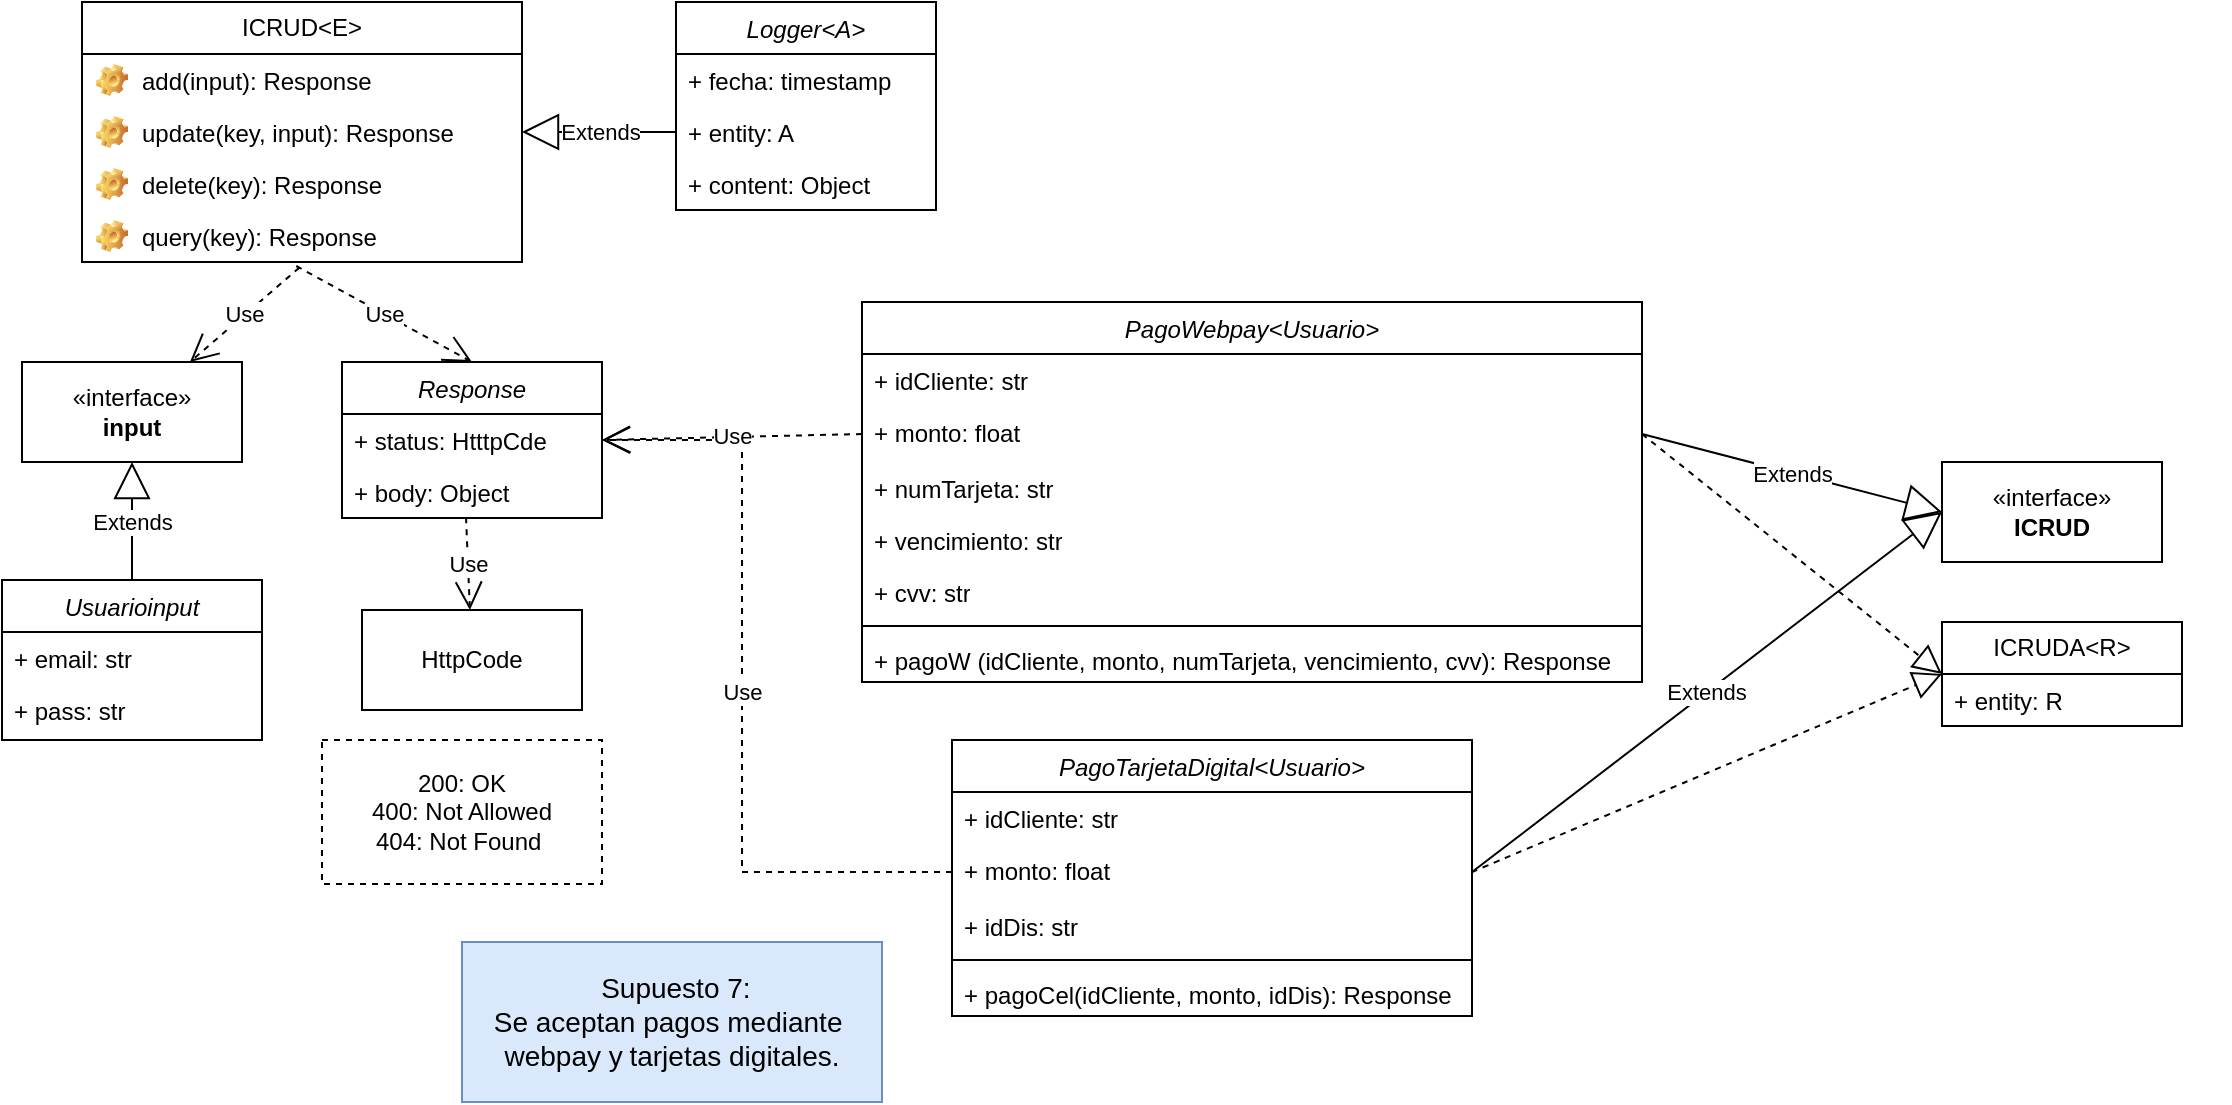<mxfile version="28.2.7">
  <diagram id="C5RBs43oDa-KdzZeNtuy" name="Page-1">
    <mxGraphModel dx="1356" dy="698" grid="1" gridSize="10" guides="1" tooltips="1" connect="1" arrows="1" fold="1" page="1" pageScale="1" pageWidth="827" pageHeight="1169" math="0" shadow="0">
      <root>
        <mxCell id="WIyWlLk6GJQsqaUBKTNV-0" />
        <mxCell id="WIyWlLk6GJQsqaUBKTNV-1" parent="WIyWlLk6GJQsqaUBKTNV-0" />
        <mxCell id="emOdoEsjV926fwIJ54Cw-0" value="PagoTarjetaDigital&lt;Usuario&gt;" style="swimlane;fontStyle=2;align=center;verticalAlign=top;childLayout=stackLayout;horizontal=1;startSize=26;horizontalStack=0;resizeParent=1;resizeLast=0;collapsible=1;marginBottom=0;rounded=0;shadow=0;strokeWidth=1;" vertex="1" parent="WIyWlLk6GJQsqaUBKTNV-1">
          <mxGeometry x="775" y="549" width="260" height="138" as="geometry">
            <mxRectangle x="230" y="140" width="160" height="26" as="alternateBounds" />
          </mxGeometry>
        </mxCell>
        <mxCell id="emOdoEsjV926fwIJ54Cw-1" value="+ idCliente: str" style="text;strokeColor=none;fillColor=none;align=left;verticalAlign=top;spacingLeft=4;spacingRight=4;overflow=hidden;rotatable=0;points=[[0,0.5],[1,0.5]];portConstraint=eastwest;whiteSpace=wrap;html=1;" vertex="1" parent="emOdoEsjV926fwIJ54Cw-0">
          <mxGeometry y="26" width="260" height="26" as="geometry" />
        </mxCell>
        <mxCell id="emOdoEsjV926fwIJ54Cw-2" value="+ monto: float" style="text;strokeColor=none;fillColor=none;align=left;verticalAlign=top;spacingLeft=4;spacingRight=4;overflow=hidden;rotatable=0;points=[[0,0.5],[1,0.5]];portConstraint=eastwest;whiteSpace=wrap;html=1;" vertex="1" parent="emOdoEsjV926fwIJ54Cw-0">
          <mxGeometry y="52" width="260" height="28" as="geometry" />
        </mxCell>
        <mxCell id="emOdoEsjV926fwIJ54Cw-52" value="+ idDis: str" style="text;strokeColor=none;fillColor=none;align=left;verticalAlign=top;spacingLeft=4;spacingRight=4;overflow=hidden;rotatable=0;points=[[0,0.5],[1,0.5]];portConstraint=eastwest;whiteSpace=wrap;html=1;" vertex="1" parent="emOdoEsjV926fwIJ54Cw-0">
          <mxGeometry y="80" width="260" height="26" as="geometry" />
        </mxCell>
        <mxCell id="emOdoEsjV926fwIJ54Cw-3" value="" style="line;html=1;strokeWidth=1;align=left;verticalAlign=middle;spacingTop=-1;spacingLeft=3;spacingRight=3;rotatable=0;labelPosition=right;points=[];portConstraint=eastwest;" vertex="1" parent="emOdoEsjV926fwIJ54Cw-0">
          <mxGeometry y="106" width="260" height="8" as="geometry" />
        </mxCell>
        <mxCell id="emOdoEsjV926fwIJ54Cw-4" value="+ pagoCel(idCliente, monto, idDis): Response" style="text;strokeColor=none;fillColor=none;align=left;verticalAlign=top;spacingLeft=4;spacingRight=4;overflow=hidden;rotatable=0;points=[[0,0.5],[1,0.5]];portConstraint=eastwest;whiteSpace=wrap;html=1;" vertex="1" parent="emOdoEsjV926fwIJ54Cw-0">
          <mxGeometry y="114" width="260" height="24" as="geometry" />
        </mxCell>
        <mxCell id="emOdoEsjV926fwIJ54Cw-5" value="ICRUD&amp;lt;E&amp;gt;" style="swimlane;fontStyle=0;childLayout=stackLayout;horizontal=1;startSize=26;fillColor=none;horizontalStack=0;resizeParent=1;resizeParentMax=0;resizeLast=0;collapsible=1;marginBottom=0;whiteSpace=wrap;html=1;" vertex="1" parent="WIyWlLk6GJQsqaUBKTNV-1">
          <mxGeometry x="340" y="180" width="220" height="130" as="geometry" />
        </mxCell>
        <mxCell id="emOdoEsjV926fwIJ54Cw-6" value="add(input): Response" style="label;fontStyle=0;strokeColor=none;fillColor=none;align=left;verticalAlign=top;overflow=hidden;spacingLeft=28;spacingRight=4;rotatable=0;points=[[0,0.5],[1,0.5]];portConstraint=eastwest;imageWidth=16;imageHeight=16;whiteSpace=wrap;html=1;image=img/clipart/Gear_128x128.png" vertex="1" parent="emOdoEsjV926fwIJ54Cw-5">
          <mxGeometry y="26" width="220" height="26" as="geometry" />
        </mxCell>
        <mxCell id="emOdoEsjV926fwIJ54Cw-7" value="update(key, input): Response" style="label;fontStyle=0;strokeColor=none;fillColor=none;align=left;verticalAlign=top;overflow=hidden;spacingLeft=28;spacingRight=4;rotatable=0;points=[[0,0.5],[1,0.5]];portConstraint=eastwest;imageWidth=16;imageHeight=16;whiteSpace=wrap;html=1;image=img/clipart/Gear_128x128.png" vertex="1" parent="emOdoEsjV926fwIJ54Cw-5">
          <mxGeometry y="52" width="220" height="26" as="geometry" />
        </mxCell>
        <mxCell id="emOdoEsjV926fwIJ54Cw-8" value="delete(key): Response" style="label;fontStyle=0;strokeColor=none;fillColor=none;align=left;verticalAlign=top;overflow=hidden;spacingLeft=28;spacingRight=4;rotatable=0;points=[[0,0.5],[1,0.5]];portConstraint=eastwest;imageWidth=16;imageHeight=16;whiteSpace=wrap;html=1;image=img/clipart/Gear_128x128.png" vertex="1" parent="emOdoEsjV926fwIJ54Cw-5">
          <mxGeometry y="78" width="220" height="26" as="geometry" />
        </mxCell>
        <mxCell id="emOdoEsjV926fwIJ54Cw-9" value="query(key): Response" style="label;fontStyle=0;strokeColor=none;fillColor=none;align=left;verticalAlign=top;overflow=hidden;spacingLeft=28;spacingRight=4;rotatable=0;points=[[0,0.5],[1,0.5]];portConstraint=eastwest;imageWidth=16;imageHeight=16;whiteSpace=wrap;html=1;image=img/clipart/Gear_128x128.png" vertex="1" parent="emOdoEsjV926fwIJ54Cw-5">
          <mxGeometry y="104" width="220" height="26" as="geometry" />
        </mxCell>
        <mxCell id="emOdoEsjV926fwIJ54Cw-10" value="«interface»&lt;br&gt;&lt;b&gt;input&lt;/b&gt;" style="html=1;whiteSpace=wrap;" vertex="1" parent="WIyWlLk6GJQsqaUBKTNV-1">
          <mxGeometry x="310" y="360" width="110" height="50" as="geometry" />
        </mxCell>
        <mxCell id="emOdoEsjV926fwIJ54Cw-11" value="Use" style="endArrow=open;endSize=12;dashed=1;html=1;rounded=0;exitX=0.494;exitY=1.108;exitDx=0;exitDy=0;exitPerimeter=0;" edge="1" parent="WIyWlLk6GJQsqaUBKTNV-1" source="emOdoEsjV926fwIJ54Cw-9" target="emOdoEsjV926fwIJ54Cw-10">
          <mxGeometry width="160" relative="1" as="geometry">
            <mxPoint x="490" y="410" as="sourcePoint" />
            <mxPoint x="410" y="400" as="targetPoint" />
          </mxGeometry>
        </mxCell>
        <mxCell id="emOdoEsjV926fwIJ54Cw-12" value="Usuarioinput" style="swimlane;fontStyle=2;align=center;verticalAlign=top;childLayout=stackLayout;horizontal=1;startSize=26;horizontalStack=0;resizeParent=1;resizeLast=0;collapsible=1;marginBottom=0;rounded=0;shadow=0;strokeWidth=1;" vertex="1" parent="WIyWlLk6GJQsqaUBKTNV-1">
          <mxGeometry x="300" y="469" width="130" height="80" as="geometry">
            <mxRectangle x="230" y="140" width="160" height="26" as="alternateBounds" />
          </mxGeometry>
        </mxCell>
        <mxCell id="emOdoEsjV926fwIJ54Cw-13" value="+ email: str" style="text;strokeColor=none;fillColor=none;align=left;verticalAlign=top;spacingLeft=4;spacingRight=4;overflow=hidden;rotatable=0;points=[[0,0.5],[1,0.5]];portConstraint=eastwest;whiteSpace=wrap;html=1;" vertex="1" parent="emOdoEsjV926fwIJ54Cw-12">
          <mxGeometry y="26" width="130" height="26" as="geometry" />
        </mxCell>
        <mxCell id="emOdoEsjV926fwIJ54Cw-14" value="+ pass: str" style="text;strokeColor=none;fillColor=none;align=left;verticalAlign=top;spacingLeft=4;spacingRight=4;overflow=hidden;rotatable=0;points=[[0,0.5],[1,0.5]];portConstraint=eastwest;whiteSpace=wrap;html=1;" vertex="1" parent="emOdoEsjV926fwIJ54Cw-12">
          <mxGeometry y="52" width="130" height="20" as="geometry" />
        </mxCell>
        <mxCell id="emOdoEsjV926fwIJ54Cw-15" value="Extends" style="endArrow=block;endSize=16;endFill=0;html=1;rounded=0;exitX=0.5;exitY=0;exitDx=0;exitDy=0;entryX=0.5;entryY=1;entryDx=0;entryDy=0;" edge="1" parent="WIyWlLk6GJQsqaUBKTNV-1" source="emOdoEsjV926fwIJ54Cw-12" target="emOdoEsjV926fwIJ54Cw-10">
          <mxGeometry width="160" relative="1" as="geometry">
            <mxPoint x="540" y="410" as="sourcePoint" />
            <mxPoint x="700" y="410" as="targetPoint" />
          </mxGeometry>
        </mxCell>
        <mxCell id="emOdoEsjV926fwIJ54Cw-16" value="Response" style="swimlane;fontStyle=2;align=center;verticalAlign=top;childLayout=stackLayout;horizontal=1;startSize=26;horizontalStack=0;resizeParent=1;resizeLast=0;collapsible=1;marginBottom=0;rounded=0;shadow=0;strokeWidth=1;" vertex="1" parent="WIyWlLk6GJQsqaUBKTNV-1">
          <mxGeometry x="470" y="360" width="130" height="78" as="geometry">
            <mxRectangle x="230" y="140" width="160" height="26" as="alternateBounds" />
          </mxGeometry>
        </mxCell>
        <mxCell id="emOdoEsjV926fwIJ54Cw-17" value="+ status: HtttpCde" style="text;strokeColor=none;fillColor=none;align=left;verticalAlign=top;spacingLeft=4;spacingRight=4;overflow=hidden;rotatable=0;points=[[0,0.5],[1,0.5]];portConstraint=eastwest;whiteSpace=wrap;html=1;" vertex="1" parent="emOdoEsjV926fwIJ54Cw-16">
          <mxGeometry y="26" width="130" height="26" as="geometry" />
        </mxCell>
        <mxCell id="emOdoEsjV926fwIJ54Cw-18" value="+ body: Object" style="text;strokeColor=none;fillColor=none;align=left;verticalAlign=top;spacingLeft=4;spacingRight=4;overflow=hidden;rotatable=0;points=[[0,0.5],[1,0.5]];portConstraint=eastwest;whiteSpace=wrap;html=1;" vertex="1" parent="emOdoEsjV926fwIJ54Cw-16">
          <mxGeometry y="52" width="130" height="26" as="geometry" />
        </mxCell>
        <mxCell id="emOdoEsjV926fwIJ54Cw-19" value="Use" style="endArrow=open;endSize=12;dashed=1;html=1;rounded=0;entryX=0.5;entryY=0;entryDx=0;entryDy=0;exitX=0.487;exitY=1.077;exitDx=0;exitDy=0;exitPerimeter=0;" edge="1" parent="WIyWlLk6GJQsqaUBKTNV-1" source="emOdoEsjV926fwIJ54Cw-9" target="emOdoEsjV926fwIJ54Cw-16">
          <mxGeometry width="160" relative="1" as="geometry">
            <mxPoint x="450" y="320" as="sourcePoint" />
            <mxPoint x="430" y="367" as="targetPoint" />
          </mxGeometry>
        </mxCell>
        <mxCell id="emOdoEsjV926fwIJ54Cw-20" value="HttpCode" style="html=1;whiteSpace=wrap;" vertex="1" parent="WIyWlLk6GJQsqaUBKTNV-1">
          <mxGeometry x="480" y="484" width="110" height="50" as="geometry" />
        </mxCell>
        <mxCell id="emOdoEsjV926fwIJ54Cw-21" value="Use" style="endArrow=open;endSize=12;dashed=1;html=1;rounded=0;exitX=0.477;exitY=0.985;exitDx=0;exitDy=0;exitPerimeter=0;" edge="1" parent="WIyWlLk6GJQsqaUBKTNV-1" source="emOdoEsjV926fwIJ54Cw-18" target="emOdoEsjV926fwIJ54Cw-20">
          <mxGeometry width="160" relative="1" as="geometry">
            <mxPoint x="765" y="440" as="sourcePoint" />
            <mxPoint x="710" y="487" as="targetPoint" />
          </mxGeometry>
        </mxCell>
        <mxCell id="emOdoEsjV926fwIJ54Cw-22" value="«interface»&lt;br&gt;&lt;b&gt;ICRUD&lt;/b&gt;" style="html=1;whiteSpace=wrap;" vertex="1" parent="WIyWlLk6GJQsqaUBKTNV-1">
          <mxGeometry x="1270" y="410" width="110" height="50" as="geometry" />
        </mxCell>
        <mxCell id="emOdoEsjV926fwIJ54Cw-23" value="Extends" style="endArrow=block;endSize=16;endFill=0;html=1;rounded=0;exitX=1;exitY=0.5;exitDx=0;exitDy=0;entryX=0;entryY=0.5;entryDx=0;entryDy=0;" edge="1" parent="WIyWlLk6GJQsqaUBKTNV-1" source="emOdoEsjV926fwIJ54Cw-2" target="emOdoEsjV926fwIJ54Cw-22">
          <mxGeometry width="160" relative="1" as="geometry">
            <mxPoint x="760" y="450" as="sourcePoint" />
            <mxPoint x="760" y="390" as="targetPoint" />
            <Array as="points" />
          </mxGeometry>
        </mxCell>
        <mxCell id="emOdoEsjV926fwIJ54Cw-24" value="Use" style="endArrow=open;endSize=12;dashed=1;html=1;rounded=0;entryX=1;entryY=0.5;entryDx=0;entryDy=0;exitX=0;exitY=0.5;exitDx=0;exitDy=0;" edge="1" parent="WIyWlLk6GJQsqaUBKTNV-1" source="emOdoEsjV926fwIJ54Cw-2" target="emOdoEsjV926fwIJ54Cw-17">
          <mxGeometry width="160" relative="1" as="geometry">
            <mxPoint x="710" y="425" as="sourcePoint" />
            <mxPoint x="758" y="488" as="targetPoint" />
            <Array as="points">
              <mxPoint x="670" y="615" />
              <mxPoint x="670" y="399" />
            </Array>
          </mxGeometry>
        </mxCell>
        <mxCell id="emOdoEsjV926fwIJ54Cw-25" value="&lt;font style=&quot;font-size: 14px;&quot;&gt;&amp;nbsp;Supuesto 7:&lt;/font&gt;&lt;div&gt;&lt;font style=&quot;font-size: 14px;&quot;&gt;Se aceptan pagos mediante&amp;nbsp;&lt;/font&gt;&lt;/div&gt;&lt;div&gt;&lt;font style=&quot;font-size: 14px;&quot;&gt;webpay y&lt;/font&gt; &lt;font style=&quot;font-size: 14px;&quot;&gt;tarjetas digitales.&lt;/font&gt;&lt;/div&gt;" style="html=1;whiteSpace=wrap;fillColor=#dae8fc;strokeColor=#6c8ebf;" vertex="1" parent="WIyWlLk6GJQsqaUBKTNV-1">
          <mxGeometry x="530" y="650" width="210" height="80" as="geometry" />
        </mxCell>
        <mxCell id="emOdoEsjV926fwIJ54Cw-26" value="200: OK&lt;div&gt;400: Not Allowed&lt;/div&gt;&lt;div&gt;&lt;div&gt;404: Not Found&amp;nbsp;&lt;/div&gt;&lt;/div&gt;" style="html=1;whiteSpace=wrap;dashed=1;" vertex="1" parent="WIyWlLk6GJQsqaUBKTNV-1">
          <mxGeometry x="460" y="549" width="140" height="72" as="geometry" />
        </mxCell>
        <mxCell id="emOdoEsjV926fwIJ54Cw-27" value="Logger&lt;A&gt;" style="swimlane;fontStyle=2;align=center;verticalAlign=top;childLayout=stackLayout;horizontal=1;startSize=26;horizontalStack=0;resizeParent=1;resizeLast=0;collapsible=1;marginBottom=0;rounded=0;shadow=0;strokeWidth=1;" vertex="1" parent="WIyWlLk6GJQsqaUBKTNV-1">
          <mxGeometry x="637" y="180" width="130" height="104" as="geometry">
            <mxRectangle x="230" y="140" width="160" height="26" as="alternateBounds" />
          </mxGeometry>
        </mxCell>
        <mxCell id="emOdoEsjV926fwIJ54Cw-28" value="+ fecha: timestamp" style="text;strokeColor=none;fillColor=none;align=left;verticalAlign=top;spacingLeft=4;spacingRight=4;overflow=hidden;rotatable=0;points=[[0,0.5],[1,0.5]];portConstraint=eastwest;whiteSpace=wrap;html=1;" vertex="1" parent="emOdoEsjV926fwIJ54Cw-27">
          <mxGeometry y="26" width="130" height="26" as="geometry" />
        </mxCell>
        <mxCell id="emOdoEsjV926fwIJ54Cw-29" value="+ entity: A" style="text;strokeColor=none;fillColor=none;align=left;verticalAlign=top;spacingLeft=4;spacingRight=4;overflow=hidden;rotatable=0;points=[[0,0.5],[1,0.5]];portConstraint=eastwest;whiteSpace=wrap;html=1;" vertex="1" parent="emOdoEsjV926fwIJ54Cw-27">
          <mxGeometry y="52" width="130" height="26" as="geometry" />
        </mxCell>
        <mxCell id="emOdoEsjV926fwIJ54Cw-30" value="+ content: Object" style="text;strokeColor=none;fillColor=none;align=left;verticalAlign=top;spacingLeft=4;spacingRight=4;overflow=hidden;rotatable=0;points=[[0,0.5],[1,0.5]];portConstraint=eastwest;whiteSpace=wrap;html=1;" vertex="1" parent="emOdoEsjV926fwIJ54Cw-27">
          <mxGeometry y="78" width="130" height="26" as="geometry" />
        </mxCell>
        <mxCell id="emOdoEsjV926fwIJ54Cw-31" value="Extends" style="endArrow=block;endSize=16;endFill=0;html=1;rounded=0;exitX=0;exitY=0.5;exitDx=0;exitDy=0;" edge="1" parent="WIyWlLk6GJQsqaUBKTNV-1" source="emOdoEsjV926fwIJ54Cw-29">
          <mxGeometry width="160" relative="1" as="geometry">
            <mxPoint x="580" y="424" as="sourcePoint" />
            <mxPoint x="560" y="245" as="targetPoint" />
          </mxGeometry>
        </mxCell>
        <mxCell id="emOdoEsjV926fwIJ54Cw-32" value="PagoWebpay&lt;Usuario&gt;" style="swimlane;fontStyle=2;align=center;verticalAlign=top;childLayout=stackLayout;horizontal=1;startSize=26;horizontalStack=0;resizeParent=1;resizeLast=0;collapsible=1;marginBottom=0;rounded=0;shadow=0;strokeWidth=1;" vertex="1" parent="WIyWlLk6GJQsqaUBKTNV-1">
          <mxGeometry x="730" y="330" width="390" height="190" as="geometry">
            <mxRectangle x="230" y="140" width="160" height="26" as="alternateBounds" />
          </mxGeometry>
        </mxCell>
        <mxCell id="emOdoEsjV926fwIJ54Cw-33" value="+ idCliente: str" style="text;strokeColor=none;fillColor=none;align=left;verticalAlign=top;spacingLeft=4;spacingRight=4;overflow=hidden;rotatable=0;points=[[0,0.5],[1,0.5]];portConstraint=eastwest;whiteSpace=wrap;html=1;" vertex="1" parent="emOdoEsjV926fwIJ54Cw-32">
          <mxGeometry y="26" width="390" height="26" as="geometry" />
        </mxCell>
        <mxCell id="emOdoEsjV926fwIJ54Cw-34" value="+ monto: float" style="text;strokeColor=none;fillColor=none;align=left;verticalAlign=top;spacingLeft=4;spacingRight=4;overflow=hidden;rotatable=0;points=[[0,0.5],[1,0.5]];portConstraint=eastwest;whiteSpace=wrap;html=1;" vertex="1" parent="emOdoEsjV926fwIJ54Cw-32">
          <mxGeometry y="52" width="390" height="28" as="geometry" />
        </mxCell>
        <mxCell id="emOdoEsjV926fwIJ54Cw-49" value="+ numTarjeta: str" style="text;strokeColor=none;fillColor=none;align=left;verticalAlign=top;spacingLeft=4;spacingRight=4;overflow=hidden;rotatable=0;points=[[0,0.5],[1,0.5]];portConstraint=eastwest;whiteSpace=wrap;html=1;" vertex="1" parent="emOdoEsjV926fwIJ54Cw-32">
          <mxGeometry y="80" width="390" height="26" as="geometry" />
        </mxCell>
        <mxCell id="emOdoEsjV926fwIJ54Cw-50" value="+ vencimiento: str" style="text;strokeColor=none;fillColor=none;align=left;verticalAlign=top;spacingLeft=4;spacingRight=4;overflow=hidden;rotatable=0;points=[[0,0.5],[1,0.5]];portConstraint=eastwest;whiteSpace=wrap;html=1;" vertex="1" parent="emOdoEsjV926fwIJ54Cw-32">
          <mxGeometry y="106" width="390" height="26" as="geometry" />
        </mxCell>
        <mxCell id="emOdoEsjV926fwIJ54Cw-51" value="+ cvv: str" style="text;strokeColor=none;fillColor=none;align=left;verticalAlign=top;spacingLeft=4;spacingRight=4;overflow=hidden;rotatable=0;points=[[0,0.5],[1,0.5]];portConstraint=eastwest;whiteSpace=wrap;html=1;" vertex="1" parent="emOdoEsjV926fwIJ54Cw-32">
          <mxGeometry y="132" width="390" height="26" as="geometry" />
        </mxCell>
        <mxCell id="emOdoEsjV926fwIJ54Cw-35" value="" style="line;html=1;strokeWidth=1;align=left;verticalAlign=middle;spacingTop=-1;spacingLeft=3;spacingRight=3;rotatable=0;labelPosition=right;points=[];portConstraint=eastwest;" vertex="1" parent="emOdoEsjV926fwIJ54Cw-32">
          <mxGeometry y="158" width="390" height="8" as="geometry" />
        </mxCell>
        <mxCell id="emOdoEsjV926fwIJ54Cw-36" value="+ pagoW (idCliente, monto, numTarjeta, vencimiento, cvv): Response" style="text;strokeColor=none;fillColor=none;align=left;verticalAlign=top;spacingLeft=4;spacingRight=4;overflow=hidden;rotatable=0;points=[[0,0.5],[1,0.5]];portConstraint=eastwest;whiteSpace=wrap;html=1;" vertex="1" parent="emOdoEsjV926fwIJ54Cw-32">
          <mxGeometry y="166" width="390" height="24" as="geometry" />
        </mxCell>
        <mxCell id="emOdoEsjV926fwIJ54Cw-37" value="Use" style="endArrow=open;endSize=12;dashed=1;html=1;rounded=0;entryX=1;entryY=0.5;entryDx=0;entryDy=0;exitX=0;exitY=0.5;exitDx=0;exitDy=0;" edge="1" parent="WIyWlLk6GJQsqaUBKTNV-1" source="emOdoEsjV926fwIJ54Cw-34" target="emOdoEsjV926fwIJ54Cw-17">
          <mxGeometry width="160" relative="1" as="geometry">
            <mxPoint x="775" y="567" as="sourcePoint" />
            <mxPoint x="660" y="520" as="targetPoint" />
            <Array as="points" />
          </mxGeometry>
        </mxCell>
        <mxCell id="emOdoEsjV926fwIJ54Cw-38" value="Extends" style="endArrow=block;endSize=16;endFill=0;html=1;rounded=0;exitX=1;exitY=0.5;exitDx=0;exitDy=0;entryX=0;entryY=0.5;entryDx=0;entryDy=0;" edge="1" parent="WIyWlLk6GJQsqaUBKTNV-1" source="emOdoEsjV926fwIJ54Cw-34" target="emOdoEsjV926fwIJ54Cw-22">
          <mxGeometry width="160" relative="1" as="geometry">
            <mxPoint x="1060" y="410" as="sourcePoint" />
            <mxPoint x="1070" y="280" as="targetPoint" />
          </mxGeometry>
        </mxCell>
        <mxCell id="emOdoEsjV926fwIJ54Cw-41" style="edgeStyle=none;curved=1;rounded=0;orthogonalLoop=1;jettySize=auto;html=1;exitX=0.75;exitY=0;exitDx=0;exitDy=0;fontSize=12;startSize=8;endSize=8;" edge="1" parent="WIyWlLk6GJQsqaUBKTNV-1">
          <mxGeometry relative="1" as="geometry">
            <mxPoint x="1403.25" y="469" as="sourcePoint" />
            <mxPoint x="1403.25" y="469" as="targetPoint" />
          </mxGeometry>
        </mxCell>
        <mxCell id="emOdoEsjV926fwIJ54Cw-44" value="ICRUDA&amp;lt;R&amp;gt;" style="swimlane;fontStyle=0;childLayout=stackLayout;horizontal=1;startSize=26;fillColor=none;horizontalStack=0;resizeParent=1;resizeParentMax=0;resizeLast=0;collapsible=1;marginBottom=0;whiteSpace=wrap;html=1;" vertex="1" parent="WIyWlLk6GJQsqaUBKTNV-1">
          <mxGeometry x="1270" y="490" width="120" height="52" as="geometry" />
        </mxCell>
        <mxCell id="emOdoEsjV926fwIJ54Cw-45" value="+ entity: R" style="text;strokeColor=none;fillColor=none;align=left;verticalAlign=top;spacingLeft=4;spacingRight=4;overflow=hidden;rotatable=0;points=[[0,0.5],[1,0.5]];portConstraint=eastwest;whiteSpace=wrap;html=1;" vertex="1" parent="emOdoEsjV926fwIJ54Cw-44">
          <mxGeometry y="26" width="120" height="26" as="geometry" />
        </mxCell>
        <mxCell id="emOdoEsjV926fwIJ54Cw-47" value="" style="endArrow=block;dashed=1;endFill=0;endSize=12;html=1;rounded=0;fontSize=12;curved=1;exitX=1;exitY=0.5;exitDx=0;exitDy=0;entryX=0;entryY=0.5;entryDx=0;entryDy=0;" edge="1" parent="WIyWlLk6GJQsqaUBKTNV-1" source="emOdoEsjV926fwIJ54Cw-2" target="emOdoEsjV926fwIJ54Cw-44">
          <mxGeometry width="160" relative="1" as="geometry">
            <mxPoint x="1020" y="650" as="sourcePoint" />
            <mxPoint x="1200" y="600" as="targetPoint" />
          </mxGeometry>
        </mxCell>
        <mxCell id="emOdoEsjV926fwIJ54Cw-48" value="" style="endArrow=block;dashed=1;endFill=0;endSize=12;html=1;rounded=0;fontSize=12;curved=1;entryX=0;entryY=0.5;entryDx=0;entryDy=0;exitX=1;exitY=0.5;exitDx=0;exitDy=0;" edge="1" parent="WIyWlLk6GJQsqaUBKTNV-1" source="emOdoEsjV926fwIJ54Cw-34" target="emOdoEsjV926fwIJ54Cw-44">
          <mxGeometry width="160" relative="1" as="geometry">
            <mxPoint x="1070" y="570" as="sourcePoint" />
            <mxPoint x="1072" y="623" as="targetPoint" />
          </mxGeometry>
        </mxCell>
      </root>
    </mxGraphModel>
  </diagram>
</mxfile>
